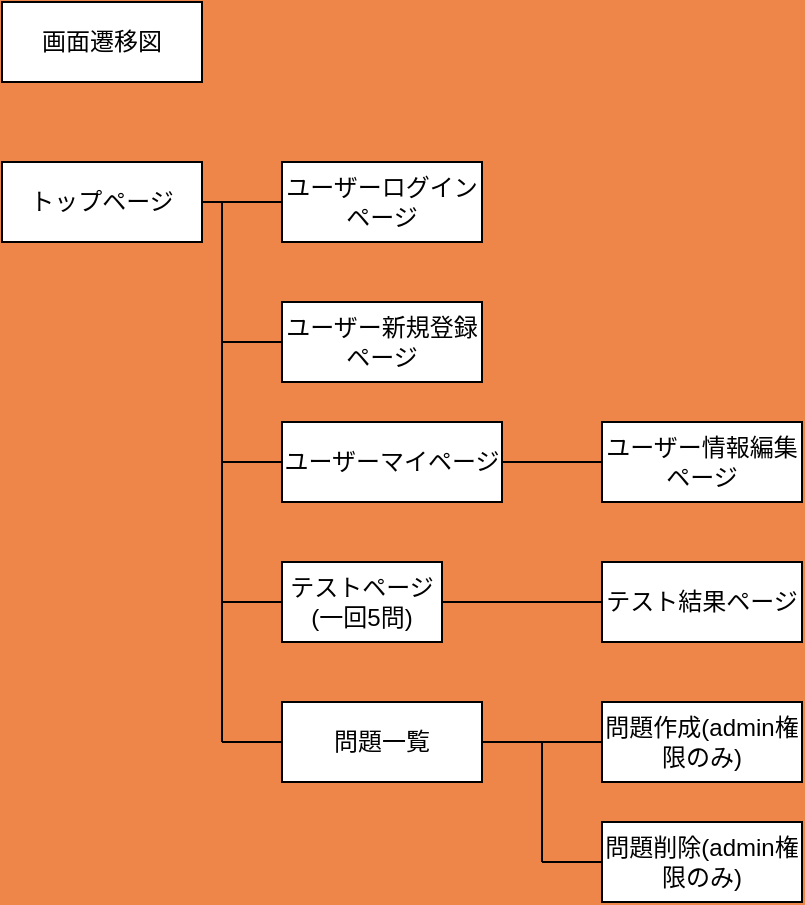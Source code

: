<mxfile>
    <diagram id="3JfQ0iWlm83lYDi2AH_8" name="Page-1">
        <mxGraphModel dx="528" dy="471" grid="1" gridSize="10" guides="1" tooltips="1" connect="1" arrows="1" fold="1" page="1" pageScale="1" pageWidth="850" pageHeight="1100" background="#ee8649" math="0" shadow="0">
            <root>
                <mxCell id="0"/>
                <mxCell id="1" parent="0"/>
                <mxCell id="13" value="画面遷移図" style="whiteSpace=wrap;html=1;align=center;" vertex="1" parent="1">
                    <mxGeometry x="20" y="20" width="100" height="40" as="geometry"/>
                </mxCell>
                <mxCell id="14" value="トップページ" style="whiteSpace=wrap;html=1;align=center;" vertex="1" parent="1">
                    <mxGeometry x="20" y="100" width="100" height="40" as="geometry"/>
                </mxCell>
                <mxCell id="15" value="ユーザーマイページ" style="whiteSpace=wrap;html=1;align=center;" vertex="1" parent="1">
                    <mxGeometry x="160" y="230" width="110" height="40" as="geometry"/>
                </mxCell>
                <mxCell id="16" value="ユーザー新規登録ページ" style="whiteSpace=wrap;html=1;align=center;" vertex="1" parent="1">
                    <mxGeometry x="160" y="170" width="100" height="40" as="geometry"/>
                </mxCell>
                <mxCell id="17" value="ユーザーログインページ" style="whiteSpace=wrap;html=1;align=center;" vertex="1" parent="1">
                    <mxGeometry x="160" y="100" width="100" height="40" as="geometry"/>
                </mxCell>
                <mxCell id="18" value="テストページ(一回5問)" style="whiteSpace=wrap;html=1;align=center;" vertex="1" parent="1">
                    <mxGeometry x="160" y="300" width="80" height="40" as="geometry"/>
                </mxCell>
                <mxCell id="19" value="問題一覧" style="whiteSpace=wrap;html=1;align=center;" vertex="1" parent="1">
                    <mxGeometry x="160" y="370" width="100" height="40" as="geometry"/>
                </mxCell>
                <mxCell id="20" value="ユーザー情報編集ページ" style="whiteSpace=wrap;html=1;align=center;" vertex="1" parent="1">
                    <mxGeometry x="320" y="230" width="100" height="40" as="geometry"/>
                </mxCell>
                <mxCell id="21" value="テスト結果ページ" style="whiteSpace=wrap;html=1;align=center;" vertex="1" parent="1">
                    <mxGeometry x="320" y="300" width="100" height="40" as="geometry"/>
                </mxCell>
                <mxCell id="22" value="問題作成(admin権限のみ)" style="whiteSpace=wrap;html=1;align=center;" vertex="1" parent="1">
                    <mxGeometry x="320" y="370" width="100" height="40" as="geometry"/>
                </mxCell>
                <mxCell id="23" value="問題削除(admin権限のみ)" style="whiteSpace=wrap;html=1;align=center;" vertex="1" parent="1">
                    <mxGeometry x="320" y="430" width="100" height="40" as="geometry"/>
                </mxCell>
                <mxCell id="29" value="" style="endArrow=none;html=1;rounded=0;exitX=1;exitY=0.5;exitDx=0;exitDy=0;entryX=0;entryY=0.5;entryDx=0;entryDy=0;" edge="1" parent="1" source="14" target="17">
                    <mxGeometry relative="1" as="geometry">
                        <mxPoint x="200" y="250" as="sourcePoint"/>
                        <mxPoint x="360" y="250" as="targetPoint"/>
                    </mxGeometry>
                </mxCell>
                <mxCell id="30" value="" style="endArrow=none;html=1;rounded=0;" edge="1" parent="1">
                    <mxGeometry relative="1" as="geometry">
                        <mxPoint x="130" y="120" as="sourcePoint"/>
                        <mxPoint x="130" y="390" as="targetPoint"/>
                    </mxGeometry>
                </mxCell>
                <mxCell id="31" value="" style="endArrow=none;html=1;rounded=0;entryX=0;entryY=0.5;entryDx=0;entryDy=0;" edge="1" parent="1" target="16">
                    <mxGeometry relative="1" as="geometry">
                        <mxPoint x="130" y="190" as="sourcePoint"/>
                        <mxPoint x="360" y="250" as="targetPoint"/>
                    </mxGeometry>
                </mxCell>
                <mxCell id="32" value="" style="endArrow=none;html=1;rounded=0;" edge="1" parent="1">
                    <mxGeometry relative="1" as="geometry">
                        <mxPoint x="130" y="250" as="sourcePoint"/>
                        <mxPoint x="160" y="250" as="targetPoint"/>
                    </mxGeometry>
                </mxCell>
                <mxCell id="33" value="" style="endArrow=none;html=1;rounded=0;entryX=0;entryY=0.5;entryDx=0;entryDy=0;" edge="1" parent="1" target="18">
                    <mxGeometry relative="1" as="geometry">
                        <mxPoint x="130" y="320" as="sourcePoint"/>
                        <mxPoint x="360" y="250" as="targetPoint"/>
                    </mxGeometry>
                </mxCell>
                <mxCell id="34" value="" style="endArrow=none;html=1;rounded=0;entryX=0;entryY=0.5;entryDx=0;entryDy=0;" edge="1" parent="1" target="19">
                    <mxGeometry relative="1" as="geometry">
                        <mxPoint x="130" y="390" as="sourcePoint"/>
                        <mxPoint x="360" y="250" as="targetPoint"/>
                    </mxGeometry>
                </mxCell>
                <mxCell id="35" value="" style="endArrow=none;html=1;rounded=0;" edge="1" parent="1">
                    <mxGeometry relative="1" as="geometry">
                        <mxPoint x="270" y="250" as="sourcePoint"/>
                        <mxPoint x="320" y="250" as="targetPoint"/>
                    </mxGeometry>
                </mxCell>
                <mxCell id="36" value="" style="endArrow=none;html=1;rounded=0;exitX=1;exitY=0.5;exitDx=0;exitDy=0;entryX=0;entryY=0.5;entryDx=0;entryDy=0;" edge="1" parent="1" source="18" target="21">
                    <mxGeometry relative="1" as="geometry">
                        <mxPoint x="200" y="250" as="sourcePoint"/>
                        <mxPoint x="360" y="250" as="targetPoint"/>
                    </mxGeometry>
                </mxCell>
                <mxCell id="37" value="" style="endArrow=none;html=1;rounded=0;exitX=1;exitY=0.5;exitDx=0;exitDy=0;entryX=0;entryY=0.5;entryDx=0;entryDy=0;" edge="1" parent="1" source="19" target="22">
                    <mxGeometry relative="1" as="geometry">
                        <mxPoint x="200" y="250" as="sourcePoint"/>
                        <mxPoint x="360" y="250" as="targetPoint"/>
                    </mxGeometry>
                </mxCell>
                <mxCell id="38" value="" style="endArrow=none;html=1;rounded=0;" edge="1" parent="1">
                    <mxGeometry relative="1" as="geometry">
                        <mxPoint x="290" y="390" as="sourcePoint"/>
                        <mxPoint x="290" y="450" as="targetPoint"/>
                    </mxGeometry>
                </mxCell>
                <mxCell id="39" value="" style="endArrow=none;html=1;rounded=0;entryX=0;entryY=0.5;entryDx=0;entryDy=0;" edge="1" parent="1" target="23">
                    <mxGeometry relative="1" as="geometry">
                        <mxPoint x="290" y="450" as="sourcePoint"/>
                        <mxPoint x="360" y="250" as="targetPoint"/>
                    </mxGeometry>
                </mxCell>
            </root>
        </mxGraphModel>
    </diagram>
</mxfile>